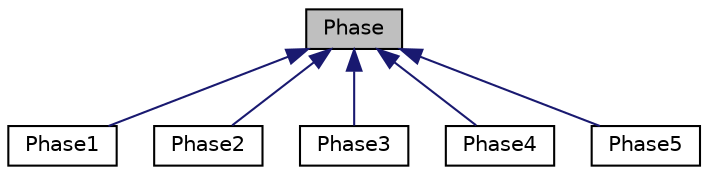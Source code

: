 digraph "Phase"
{
 // LATEX_PDF_SIZE
  edge [fontname="Helvetica",fontsize="10",labelfontname="Helvetica",labelfontsize="10"];
  node [fontname="Helvetica",fontsize="10",shape=record];
  Node1 [label="Phase",height=0.2,width=0.4,color="black", fillcolor="grey75", style="filled", fontcolor="black",tooltip="A Phase class."];
  Node1 -> Node2 [dir="back",color="midnightblue",fontsize="10",style="solid",fontname="Helvetica"];
  Node2 [label="Phase1",height=0.2,width=0.4,color="black", fillcolor="white", style="filled",URL="$classPhase1.html",tooltip="A Phases1 class. ConcreteState Class for the StatePattern ."];
  Node1 -> Node3 [dir="back",color="midnightblue",fontsize="10",style="solid",fontname="Helvetica"];
  Node3 [label="Phase2",height=0.2,width=0.4,color="black", fillcolor="white", style="filled",URL="$classPhase2.html",tooltip="A Phases2 class. ConcreteState Class for the StatePattern ."];
  Node1 -> Node4 [dir="back",color="midnightblue",fontsize="10",style="solid",fontname="Helvetica"];
  Node4 [label="Phase3",height=0.2,width=0.4,color="black", fillcolor="white", style="filled",URL="$classPhase3.html",tooltip="A Phases3 class. ConcreteState Class for the StatePattern ."];
  Node1 -> Node5 [dir="back",color="midnightblue",fontsize="10",style="solid",fontname="Helvetica"];
  Node5 [label="Phase4",height=0.2,width=0.4,color="black", fillcolor="white", style="filled",URL="$classPhase4.html",tooltip="A Phases4 class. ConcreteState Class for the StatePattern ."];
  Node1 -> Node6 [dir="back",color="midnightblue",fontsize="10",style="solid",fontname="Helvetica"];
  Node6 [label="Phase5",height=0.2,width=0.4,color="black", fillcolor="white", style="filled",URL="$classPhase5.html",tooltip="A Phases4 class. ConcreteState Class for the StatePattern ."];
}
